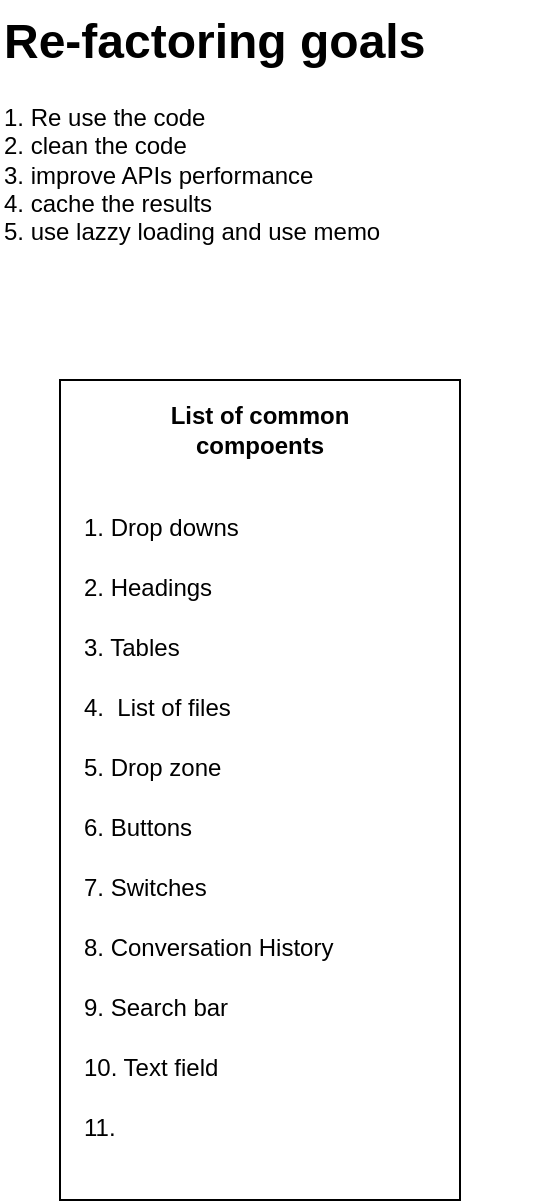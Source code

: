 <mxfile version="24.5.2" type="github">
  <diagram name="Page-1" id="wD-8uv_HLO9gvdmJCeTE">
    <mxGraphModel dx="1050" dy="557" grid="1" gridSize="10" guides="1" tooltips="1" connect="1" arrows="1" fold="1" page="1" pageScale="1" pageWidth="850" pageHeight="1100" math="0" shadow="0">
      <root>
        <mxCell id="0" />
        <mxCell id="1" parent="0" />
        <mxCell id="5xO4zUCTU97ihrAl-Xpu-1" value="&lt;h1 style=&quot;margin-top: 0px;&quot;&gt;Re-factoring goals&lt;/h1&gt;&lt;p&gt;1. Re use the code&lt;br&gt;2. clean the code&lt;br&gt;3. improve APIs performance&amp;nbsp;&lt;br&gt;4. cache the results&amp;nbsp;&lt;br&gt;5. use lazzy loading and use memo&lt;/p&gt;" style="text;html=1;whiteSpace=wrap;overflow=hidden;rounded=0;" parent="1" vertex="1">
          <mxGeometry x="10" y="10" width="270" height="130" as="geometry" />
        </mxCell>
        <mxCell id="8uUWsJeZfMnWuA44fKmX-4" value="" style="rounded=0;whiteSpace=wrap;html=1;fillColor=none;" vertex="1" parent="1">
          <mxGeometry x="40" y="200" width="200" height="410" as="geometry" />
        </mxCell>
        <mxCell id="8uUWsJeZfMnWuA44fKmX-5" value="&lt;b&gt;List of common compoents&lt;/b&gt;" style="text;html=1;align=center;verticalAlign=middle;whiteSpace=wrap;rounded=0;" vertex="1" parent="1">
          <mxGeometry x="75" y="210" width="130" height="30" as="geometry" />
        </mxCell>
        <mxCell id="8uUWsJeZfMnWuA44fKmX-6" value="1. Drop downs" style="text;html=1;align=left;verticalAlign=top;whiteSpace=wrap;rounded=0;" vertex="1" parent="1">
          <mxGeometry x="50" y="260" width="180" height="30" as="geometry" />
        </mxCell>
        <mxCell id="8uUWsJeZfMnWuA44fKmX-7" value="2. Headings" style="text;html=1;align=left;verticalAlign=top;whiteSpace=wrap;rounded=0;" vertex="1" parent="1">
          <mxGeometry x="50" y="290" width="180" height="30" as="geometry" />
        </mxCell>
        <mxCell id="8uUWsJeZfMnWuA44fKmX-8" value="3. Tables" style="text;html=1;align=left;verticalAlign=top;whiteSpace=wrap;rounded=0;" vertex="1" parent="1">
          <mxGeometry x="50" y="320" width="180" height="30" as="geometry" />
        </mxCell>
        <mxCell id="8uUWsJeZfMnWuA44fKmX-9" value="4.&amp;nbsp; List of files" style="text;html=1;align=left;verticalAlign=top;whiteSpace=wrap;rounded=0;" vertex="1" parent="1">
          <mxGeometry x="50" y="350" width="180" height="30" as="geometry" />
        </mxCell>
        <mxCell id="8uUWsJeZfMnWuA44fKmX-10" value="5. Drop zone" style="text;html=1;align=left;verticalAlign=top;whiteSpace=wrap;rounded=0;" vertex="1" parent="1">
          <mxGeometry x="50" y="380" width="180" height="30" as="geometry" />
        </mxCell>
        <mxCell id="8uUWsJeZfMnWuA44fKmX-11" value="6. Buttons" style="text;html=1;align=left;verticalAlign=top;whiteSpace=wrap;rounded=0;" vertex="1" parent="1">
          <mxGeometry x="50" y="410" width="180" height="30" as="geometry" />
        </mxCell>
        <mxCell id="8uUWsJeZfMnWuA44fKmX-12" value="7. Switches" style="text;html=1;align=left;verticalAlign=top;whiteSpace=wrap;rounded=0;" vertex="1" parent="1">
          <mxGeometry x="50" y="440" width="180" height="30" as="geometry" />
        </mxCell>
        <mxCell id="8uUWsJeZfMnWuA44fKmX-13" value="8. Conversation History" style="text;html=1;align=left;verticalAlign=top;whiteSpace=wrap;rounded=0;" vertex="1" parent="1">
          <mxGeometry x="50" y="470" width="180" height="30" as="geometry" />
        </mxCell>
        <mxCell id="8uUWsJeZfMnWuA44fKmX-14" value="9. Search bar" style="text;html=1;align=left;verticalAlign=top;whiteSpace=wrap;rounded=0;" vertex="1" parent="1">
          <mxGeometry x="50" y="500" width="180" height="30" as="geometry" />
        </mxCell>
        <mxCell id="8uUWsJeZfMnWuA44fKmX-15" value="10. Text field" style="text;html=1;align=left;verticalAlign=top;whiteSpace=wrap;rounded=0;" vertex="1" parent="1">
          <mxGeometry x="50" y="530" width="180" height="30" as="geometry" />
        </mxCell>
        <mxCell id="8uUWsJeZfMnWuA44fKmX-16" value="11.&amp;nbsp;" style="text;html=1;align=left;verticalAlign=top;whiteSpace=wrap;rounded=0;" vertex="1" parent="1">
          <mxGeometry x="50" y="560" width="180" height="30" as="geometry" />
        </mxCell>
      </root>
    </mxGraphModel>
  </diagram>
</mxfile>
